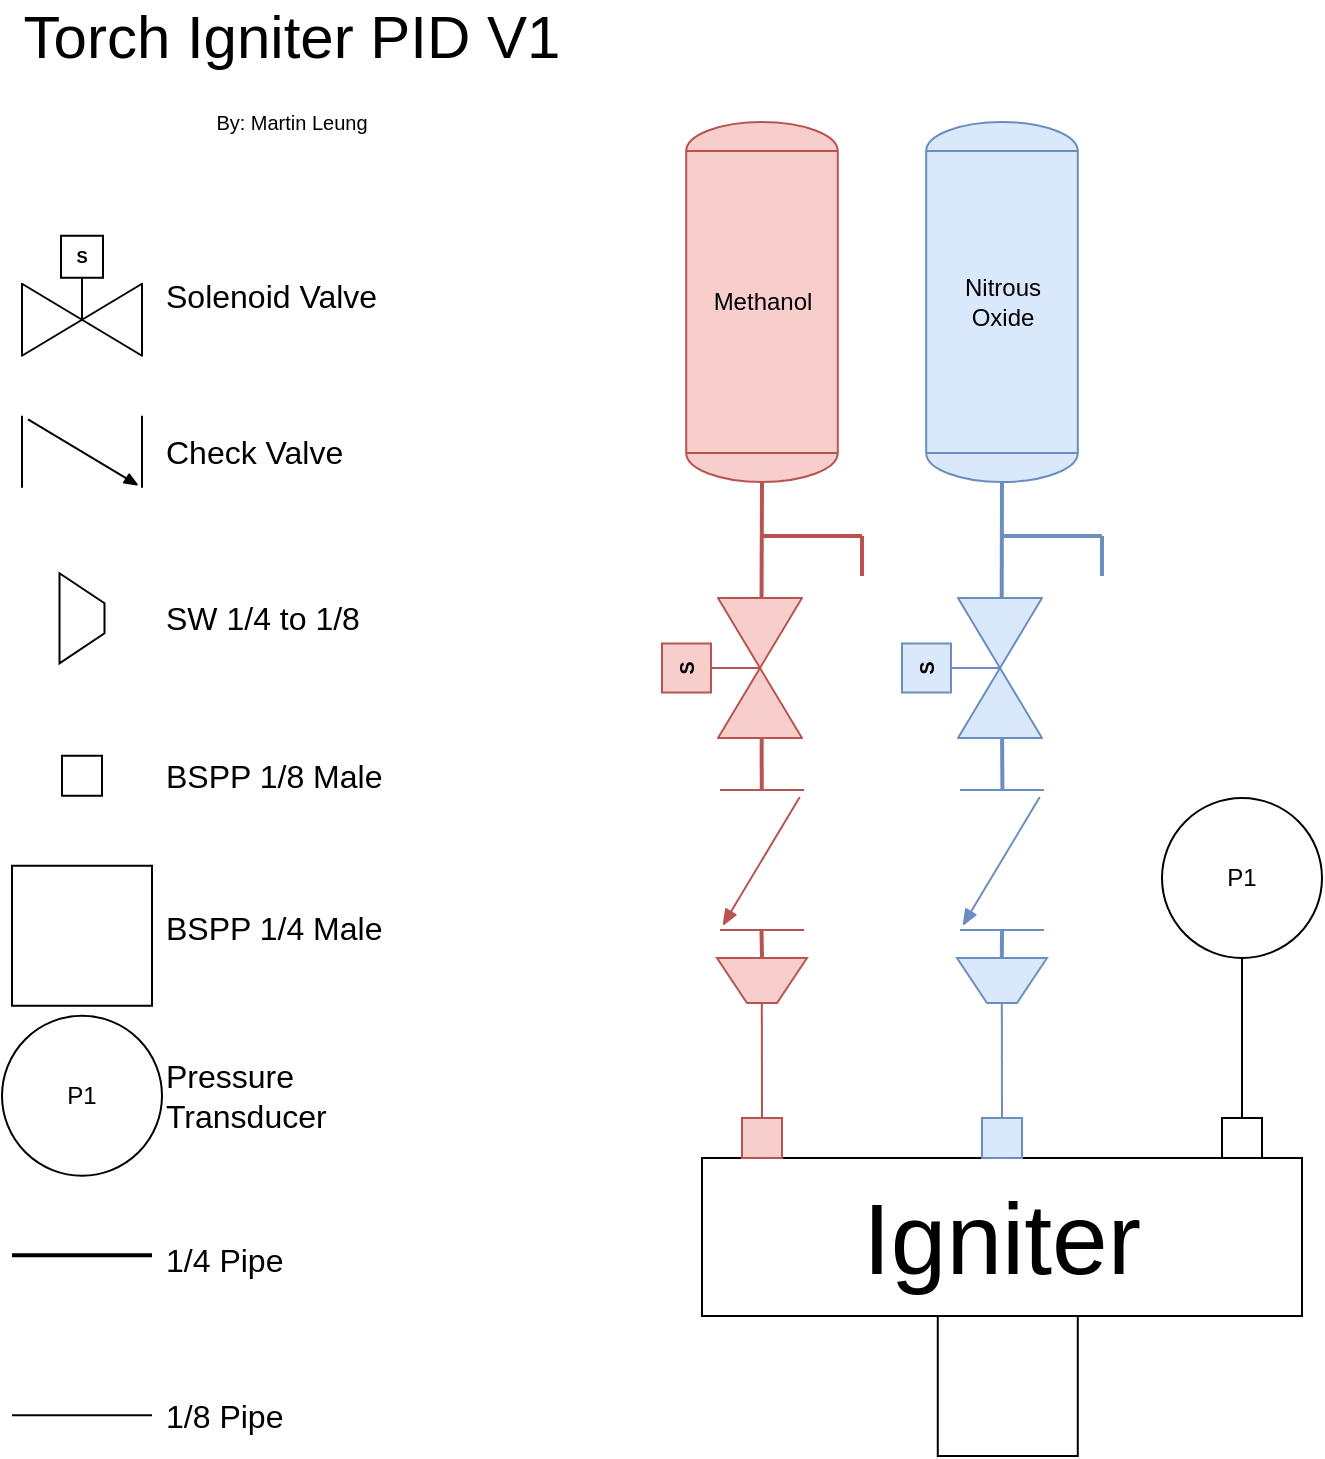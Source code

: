 <mxfile version="21.3.2" type="github">
  <diagram name="Page-1" id="9R3Zc_Gyksz3_oiIvIxs">
    <mxGraphModel dx="2403" dy="1405" grid="1" gridSize="10" guides="1" tooltips="1" connect="1" arrows="1" fold="1" page="1" pageScale="1" pageWidth="850" pageHeight="1100" math="0" shadow="0">
      <root>
        <mxCell id="0" />
        <mxCell id="1" parent="0" />
        <mxCell id="XI3wudiz58Q5bQnYktP5-1" value="Methanol" style="shape=mxgraph.pid.vessels.tank;html=1;pointerEvents=1;align=center;verticalLabelPosition=middle;verticalAlign=middle;dashed=0;labelPosition=center;fillColor=#f8cecc;strokeColor=#b85450;" parent="1" vertex="1">
          <mxGeometry x="422.1" y="110" width="75.79" height="180" as="geometry" />
        </mxCell>
        <mxCell id="XI3wudiz58Q5bQnYktP5-2" value="Nitrous&lt;br&gt;Oxide" style="shape=mxgraph.pid.vessels.tank;html=1;pointerEvents=1;align=center;verticalLabelPosition=middle;verticalAlign=middle;dashed=0;labelPosition=center;fillColor=#dae8fc;strokeColor=#6c8ebf;" parent="1" vertex="1">
          <mxGeometry x="542.1" y="110" width="75.79" height="180" as="geometry" />
        </mxCell>
        <mxCell id="XI3wudiz58Q5bQnYktP5-4" value="" style="verticalLabelPosition=bottom;align=center;html=1;verticalAlign=top;pointerEvents=1;dashed=0;shape=mxgraph.pid2valves.valve;valveType=check;rotation=90;fillColor=#f8cecc;strokeColor=#b85450;" parent="1" vertex="1">
          <mxGeometry x="425" y="458" width="70" height="42" as="geometry" />
        </mxCell>
        <mxCell id="XI3wudiz58Q5bQnYktP5-7" value="" style="verticalLabelPosition=bottom;align=center;html=1;verticalAlign=top;pointerEvents=1;dashed=0;shape=mxgraph.pid2valves.valve;valveType=gate;actuator=solenoid;rotation=-90;fillColor=#f8cecc;strokeColor=#b85450;" parent="1" vertex="1">
          <mxGeometry x="410" y="348" width="70" height="70" as="geometry" />
        </mxCell>
        <mxCell id="XI3wudiz58Q5bQnYktP5-8" value="" style="verticalLabelPosition=bottom;align=center;html=1;verticalAlign=top;pointerEvents=1;dashed=0;shape=mxgraph.pid2valves.valve;valveType=gate;actuator=solenoid;rotation=-90;fillColor=#dae8fc;strokeColor=#6c8ebf;" parent="1" vertex="1">
          <mxGeometry x="530" y="348" width="70" height="70" as="geometry" />
        </mxCell>
        <mxCell id="XI3wudiz58Q5bQnYktP5-14" value="" style="endArrow=none;html=1;rounded=0;entryX=0.5;entryY=1;entryDx=0;entryDy=0;entryPerimeter=0;exitX=1.001;exitY=0.711;exitDx=0;exitDy=0;exitPerimeter=0;fillColor=#f8cecc;strokeColor=#b85450;strokeWidth=2;" parent="1" source="XI3wudiz58Q5bQnYktP5-7" target="XI3wudiz58Q5bQnYktP5-1" edge="1">
          <mxGeometry width="50" height="50" relative="1" as="geometry">
            <mxPoint x="400" y="348" as="sourcePoint" />
            <mxPoint x="450" y="298" as="targetPoint" />
          </mxGeometry>
        </mxCell>
        <mxCell id="XI3wudiz58Q5bQnYktP5-15" value="" style="endArrow=none;html=1;rounded=0;exitX=1.001;exitY=0.711;exitDx=0;exitDy=0;exitPerimeter=0;fillColor=#dae8fc;strokeColor=#6c8ebf;strokeWidth=2;entryX=0.5;entryY=1;entryDx=0;entryDy=0;entryPerimeter=0;" parent="1" edge="1" target="XI3wudiz58Q5bQnYktP5-2">
          <mxGeometry width="50" height="50" relative="1" as="geometry">
            <mxPoint x="579.86" y="348" as="sourcePoint" />
            <mxPoint x="630" y="347" as="targetPoint" />
          </mxGeometry>
        </mxCell>
        <mxCell id="XI3wudiz58Q5bQnYktP5-16" value="" style="verticalLabelPosition=bottom;align=center;html=1;verticalAlign=top;pointerEvents=1;dashed=0;shape=mxgraph.pid2valves.valve;valveType=check;rotation=90;fillColor=#dae8fc;strokeColor=#6c8ebf;" parent="1" vertex="1">
          <mxGeometry x="545" y="458" width="70" height="42" as="geometry" />
        </mxCell>
        <mxCell id="XI3wudiz58Q5bQnYktP5-17" value="" style="endArrow=none;html=1;rounded=0;exitX=0.006;exitY=0.503;exitDx=0;exitDy=0;exitPerimeter=0;entryX=0.001;entryY=0.712;entryDx=0;entryDy=0;entryPerimeter=0;strokeWidth=2;fillColor=#f8cecc;strokeColor=#b85450;" parent="1" source="XI3wudiz58Q5bQnYktP5-4" target="XI3wudiz58Q5bQnYktP5-7" edge="1">
          <mxGeometry width="50" height="50" relative="1" as="geometry">
            <mxPoint x="500" y="448" as="sourcePoint" />
            <mxPoint x="550" y="398" as="targetPoint" />
          </mxGeometry>
        </mxCell>
        <mxCell id="XI3wudiz58Q5bQnYktP5-18" value="" style="endArrow=none;html=1;rounded=0;entryX=0.005;entryY=0.715;entryDx=0;entryDy=0;entryPerimeter=0;exitX=0.003;exitY=0.495;exitDx=0;exitDy=0;exitPerimeter=0;strokeWidth=2;fillColor=#dae8fc;strokeColor=#6c8ebf;" parent="1" source="XI3wudiz58Q5bQnYktP5-16" target="XI3wudiz58Q5bQnYktP5-8" edge="1">
          <mxGeometry width="50" height="50" relative="1" as="geometry">
            <mxPoint x="510" y="468" as="sourcePoint" />
            <mxPoint x="560" y="418" as="targetPoint" />
          </mxGeometry>
        </mxCell>
        <mxCell id="XI3wudiz58Q5bQnYktP5-19" value="Igniter" style="rounded=0;whiteSpace=wrap;html=1;fontSize=50;" parent="1" vertex="1">
          <mxGeometry x="430" y="628" width="300" height="79" as="geometry" />
        </mxCell>
        <mxCell id="XI3wudiz58Q5bQnYktP5-21" value="" style="shape=trapezoid;perimeter=trapezoidPerimeter;whiteSpace=wrap;html=1;fixedSize=1;rotation=-180;size=15;fillColor=#f8cecc;strokeColor=#b85450;" parent="1" vertex="1">
          <mxGeometry x="437.5" y="528" width="45" height="22.5" as="geometry" />
        </mxCell>
        <mxCell id="XI3wudiz58Q5bQnYktP5-22" value="" style="shape=trapezoid;perimeter=trapezoidPerimeter;whiteSpace=wrap;html=1;fixedSize=1;rotation=-180;size=15;fillColor=#dae8fc;strokeColor=#6c8ebf;" parent="1" vertex="1">
          <mxGeometry x="557.5" y="528" width="45" height="22.5" as="geometry" />
        </mxCell>
        <mxCell id="XI3wudiz58Q5bQnYktP5-24" value="" style="endArrow=none;html=1;rounded=0;exitX=0.5;exitY=1;exitDx=0;exitDy=0;entryX=0.998;entryY=0.506;entryDx=0;entryDy=0;entryPerimeter=0;strokeWidth=2;fillColor=#f8cecc;strokeColor=#b85450;" parent="1" source="XI3wudiz58Q5bQnYktP5-21" target="XI3wudiz58Q5bQnYktP5-4" edge="1">
          <mxGeometry width="50" height="50" relative="1" as="geometry">
            <mxPoint x="500" y="588" as="sourcePoint" />
            <mxPoint x="500" y="528" as="targetPoint" />
          </mxGeometry>
        </mxCell>
        <mxCell id="XI3wudiz58Q5bQnYktP5-25" value="" style="endArrow=none;html=1;rounded=0;exitX=0.5;exitY=1;exitDx=0;exitDy=0;entryX=0.999;entryY=0.499;entryDx=0;entryDy=0;entryPerimeter=0;strokeWidth=2;fillColor=#dae8fc;strokeColor=#6c8ebf;" parent="1" target="XI3wudiz58Q5bQnYktP5-16" edge="1">
          <mxGeometry width="50" height="50" relative="1" as="geometry">
            <mxPoint x="579.9" y="528" as="sourcePoint" />
            <mxPoint x="580" y="518" as="targetPoint" />
          </mxGeometry>
        </mxCell>
        <mxCell id="XI3wudiz58Q5bQnYktP5-26" value="" style="endArrow=none;html=1;rounded=0;exitX=0.5;exitY=0;exitDx=0;exitDy=0;entryX=0.998;entryY=0.506;entryDx=0;entryDy=0;entryPerimeter=0;strokeWidth=1;fillColor=#f8cecc;strokeColor=#b85450;" parent="1" source="XI3wudiz58Q5bQnYktP5-31" edge="1">
          <mxGeometry width="50" height="50" relative="1" as="geometry">
            <mxPoint x="459.91" y="564.5" as="sourcePoint" />
            <mxPoint x="459.91" y="550.5" as="targetPoint" />
          </mxGeometry>
        </mxCell>
        <mxCell id="XI3wudiz58Q5bQnYktP5-28" value="" style="endArrow=none;html=1;rounded=0;entryX=0.998;entryY=0.506;entryDx=0;entryDy=0;entryPerimeter=0;strokeWidth=1;exitX=0.5;exitY=0;exitDx=0;exitDy=0;fillColor=#dae8fc;strokeColor=#6c8ebf;" parent="1" source="XI3wudiz58Q5bQnYktP5-33" edge="1">
          <mxGeometry width="50" height="50" relative="1" as="geometry">
            <mxPoint x="580" y="565" as="sourcePoint" />
            <mxPoint x="579.91" y="550.5" as="targetPoint" />
          </mxGeometry>
        </mxCell>
        <mxCell id="XI3wudiz58Q5bQnYktP5-29" value="P1" style="ellipse;whiteSpace=wrap;html=1;aspect=fixed;" parent="1" vertex="1">
          <mxGeometry x="660" y="448" width="80" height="80" as="geometry" />
        </mxCell>
        <mxCell id="XI3wudiz58Q5bQnYktP5-30" value="" style="endArrow=none;html=1;rounded=0;exitX=0.5;exitY=0;exitDx=0;exitDy=0;" parent="1" source="XI3wudiz58Q5bQnYktP5-34" edge="1">
          <mxGeometry width="50" height="50" relative="1" as="geometry">
            <mxPoint x="650" y="578" as="sourcePoint" />
            <mxPoint x="700" y="528" as="targetPoint" />
          </mxGeometry>
        </mxCell>
        <mxCell id="XI3wudiz58Q5bQnYktP5-32" value="" style="endArrow=none;html=1;rounded=0;exitX=0.107;exitY=0.002;exitDx=0;exitDy=0;entryX=0.998;entryY=0.506;entryDx=0;entryDy=0;entryPerimeter=0;strokeWidth=1;exitPerimeter=0;fillColor=#f8cecc;strokeColor=#b85450;" parent="1" source="XI3wudiz58Q5bQnYktP5-19" target="XI3wudiz58Q5bQnYktP5-31" edge="1">
          <mxGeometry width="50" height="50" relative="1" as="geometry">
            <mxPoint x="460" y="628" as="sourcePoint" />
            <mxPoint x="459.91" y="550.5" as="targetPoint" />
          </mxGeometry>
        </mxCell>
        <mxCell id="XI3wudiz58Q5bQnYktP5-31" value="" style="rounded=0;whiteSpace=wrap;html=1;fillColor=#f8cecc;strokeColor=#b85450;" parent="1" vertex="1">
          <mxGeometry x="450" y="608" width="20" height="20" as="geometry" />
        </mxCell>
        <mxCell id="XI3wudiz58Q5bQnYktP5-33" value="" style="rounded=0;whiteSpace=wrap;html=1;fillColor=#dae8fc;strokeColor=#6c8ebf;" parent="1" vertex="1">
          <mxGeometry x="570" y="608" width="20" height="20" as="geometry" />
        </mxCell>
        <mxCell id="XI3wudiz58Q5bQnYktP5-34" value="" style="rounded=0;whiteSpace=wrap;html=1;" parent="1" vertex="1">
          <mxGeometry x="690" y="608" width="20" height="20" as="geometry" />
        </mxCell>
        <mxCell id="XI3wudiz58Q5bQnYktP5-36" value="" style="rounded=0;whiteSpace=wrap;html=1;" parent="1" vertex="1">
          <mxGeometry x="547.89" y="707" width="70" height="70" as="geometry" />
        </mxCell>
        <mxCell id="IiVtz0PxDhAB9-K3nGWh-1" value="" style="rounded=0;whiteSpace=wrap;html=1;" parent="1" vertex="1">
          <mxGeometry x="110" y="426.88" width="20" height="20" as="geometry" />
        </mxCell>
        <mxCell id="IiVtz0PxDhAB9-K3nGWh-2" value="" style="shape=trapezoid;perimeter=trapezoidPerimeter;whiteSpace=wrap;html=1;fixedSize=1;rotation=90;size=15;" parent="1" vertex="1">
          <mxGeometry x="97.5" y="346.88" width="45" height="22.5" as="geometry" />
        </mxCell>
        <mxCell id="IiVtz0PxDhAB9-K3nGWh-4" value="" style="verticalLabelPosition=bottom;align=center;html=1;verticalAlign=top;pointerEvents=1;dashed=0;shape=mxgraph.pid2valves.valve;valveType=check;rotation=0;" parent="1" vertex="1">
          <mxGeometry x="90" y="256.88" width="60" height="36" as="geometry" />
        </mxCell>
        <mxCell id="IiVtz0PxDhAB9-K3nGWh-5" value="" style="verticalLabelPosition=bottom;align=center;html=1;verticalAlign=top;pointerEvents=1;dashed=0;shape=mxgraph.pid2valves.valve;valveType=gate;actuator=solenoid;rotation=0;" parent="1" vertex="1">
          <mxGeometry x="90" y="166.88" width="60" height="60" as="geometry" />
        </mxCell>
        <mxCell id="IiVtz0PxDhAB9-K3nGWh-7" value="" style="endArrow=none;html=1;rounded=0;strokeWidth=2;" parent="1" edge="1">
          <mxGeometry width="50" height="50" relative="1" as="geometry">
            <mxPoint x="85" y="676.63" as="sourcePoint" />
            <mxPoint x="155" y="676.63" as="targetPoint" />
          </mxGeometry>
        </mxCell>
        <mxCell id="IiVtz0PxDhAB9-K3nGWh-8" value="" style="rounded=0;whiteSpace=wrap;html=1;" parent="1" vertex="1">
          <mxGeometry x="85" y="481.88" width="70" height="70" as="geometry" />
        </mxCell>
        <mxCell id="IiVtz0PxDhAB9-K3nGWh-9" value="" style="endArrow=none;html=1;rounded=0;strokeWidth=1;" parent="1" edge="1">
          <mxGeometry width="50" height="50" relative="1" as="geometry">
            <mxPoint x="85" y="756.63" as="sourcePoint" />
            <mxPoint x="155" y="756.63" as="targetPoint" />
          </mxGeometry>
        </mxCell>
        <mxCell id="IiVtz0PxDhAB9-K3nGWh-10" value="Solenoid Valve" style="text;html=1;align=left;verticalAlign=middle;resizable=0;points=[];autosize=1;strokeColor=none;fillColor=none;fontSize=16;" parent="1" vertex="1">
          <mxGeometry x="160" y="181.88" width="130" height="30" as="geometry" />
        </mxCell>
        <mxCell id="IiVtz0PxDhAB9-K3nGWh-11" value="Check Valve" style="text;html=1;align=left;verticalAlign=middle;resizable=0;points=[];autosize=1;strokeColor=none;fillColor=none;fontSize=16;" parent="1" vertex="1">
          <mxGeometry x="160" y="259.88" width="110" height="30" as="geometry" />
        </mxCell>
        <mxCell id="IiVtz0PxDhAB9-K3nGWh-12" value="SW 1/4 to 1/8" style="text;html=1;align=left;verticalAlign=middle;resizable=0;points=[];autosize=1;strokeColor=none;fillColor=none;fontSize=16;" parent="1" vertex="1">
          <mxGeometry x="160" y="343.13" width="120" height="30" as="geometry" />
        </mxCell>
        <mxCell id="IiVtz0PxDhAB9-K3nGWh-13" value="BSPP 1/8 Male" style="text;html=1;align=left;verticalAlign=middle;resizable=0;points=[];autosize=1;strokeColor=none;fillColor=none;fontSize=16;" parent="1" vertex="1">
          <mxGeometry x="160" y="421.88" width="130" height="30" as="geometry" />
        </mxCell>
        <mxCell id="IiVtz0PxDhAB9-K3nGWh-14" value="BSPP 1/4 Male" style="text;html=1;align=left;verticalAlign=middle;resizable=0;points=[];autosize=1;strokeColor=none;fillColor=none;fontSize=16;" parent="1" vertex="1">
          <mxGeometry x="160" y="497.88" width="130" height="30" as="geometry" />
        </mxCell>
        <mxCell id="IiVtz0PxDhAB9-K3nGWh-15" value="1/4 Pipe" style="text;html=1;align=left;verticalAlign=middle;resizable=0;points=[];autosize=1;strokeColor=none;fillColor=none;fontSize=16;" parent="1" vertex="1">
          <mxGeometry x="160" y="664.13" width="80" height="30" as="geometry" />
        </mxCell>
        <mxCell id="IiVtz0PxDhAB9-K3nGWh-16" value="1/8 Pipe" style="text;html=1;align=left;verticalAlign=middle;resizable=0;points=[];autosize=1;strokeColor=none;fillColor=none;fontSize=16;" parent="1" vertex="1">
          <mxGeometry x="160" y="741.63" width="80" height="30" as="geometry" />
        </mxCell>
        <mxCell id="IiVtz0PxDhAB9-K3nGWh-17" value="Torch Igniter PID V1&lt;br style=&quot;font-size: 12px;&quot;&gt;&lt;font size=&quot;1&quot;&gt;By: Martin Leung&lt;/font&gt;" style="text;html=1;strokeColor=none;fillColor=none;align=center;verticalAlign=middle;whiteSpace=wrap;rounded=0;fontSize=30;" parent="1" vertex="1">
          <mxGeometry x="80" y="70" width="290" height="30" as="geometry" />
        </mxCell>
        <mxCell id="IiVtz0PxDhAB9-K3nGWh-18" value="P1" style="ellipse;whiteSpace=wrap;html=1;aspect=fixed;" parent="1" vertex="1">
          <mxGeometry x="80" y="556.88" width="80" height="80" as="geometry" />
        </mxCell>
        <mxCell id="IiVtz0PxDhAB9-K3nGWh-19" value="Pressure&lt;br&gt;Transducer" style="text;html=1;align=left;verticalAlign=middle;resizable=0;points=[];autosize=1;strokeColor=none;fillColor=none;fontSize=16;" parent="1" vertex="1">
          <mxGeometry x="160" y="571.88" width="100" height="50" as="geometry" />
        </mxCell>
        <mxCell id="F5JBrCNjvK4S1RGDlPVX-6" value="" style="endArrow=none;html=1;rounded=0;fillColor=#dae8fc;strokeColor=#6c8ebf;strokeWidth=2;" edge="1" parent="1">
          <mxGeometry width="50" height="50" relative="1" as="geometry">
            <mxPoint x="630" y="317" as="sourcePoint" />
            <mxPoint x="580" y="317" as="targetPoint" />
          </mxGeometry>
        </mxCell>
        <mxCell id="F5JBrCNjvK4S1RGDlPVX-7" value="" style="endArrow=none;html=1;rounded=0;fillColor=#a20025;strokeColor=#b85450;strokeWidth=2;" edge="1" parent="1">
          <mxGeometry width="50" height="50" relative="1" as="geometry">
            <mxPoint x="510" y="317" as="sourcePoint" />
            <mxPoint x="460" y="317" as="targetPoint" />
          </mxGeometry>
        </mxCell>
        <mxCell id="F5JBrCNjvK4S1RGDlPVX-9" value="" style="endArrow=none;html=1;rounded=0;fillColor=#a20025;strokeColor=#b85450;strokeWidth=2;" edge="1" parent="1">
          <mxGeometry width="50" height="50" relative="1" as="geometry">
            <mxPoint x="510" y="337" as="sourcePoint" />
            <mxPoint x="510" y="317" as="targetPoint" />
          </mxGeometry>
        </mxCell>
        <mxCell id="F5JBrCNjvK4S1RGDlPVX-10" value="" style="endArrow=none;html=1;rounded=0;fillColor=#dae8fc;strokeColor=#6c8ebf;strokeWidth=2;" edge="1" parent="1">
          <mxGeometry width="50" height="50" relative="1" as="geometry">
            <mxPoint x="630" y="337" as="sourcePoint" />
            <mxPoint x="630" y="317" as="targetPoint" />
          </mxGeometry>
        </mxCell>
      </root>
    </mxGraphModel>
  </diagram>
</mxfile>
